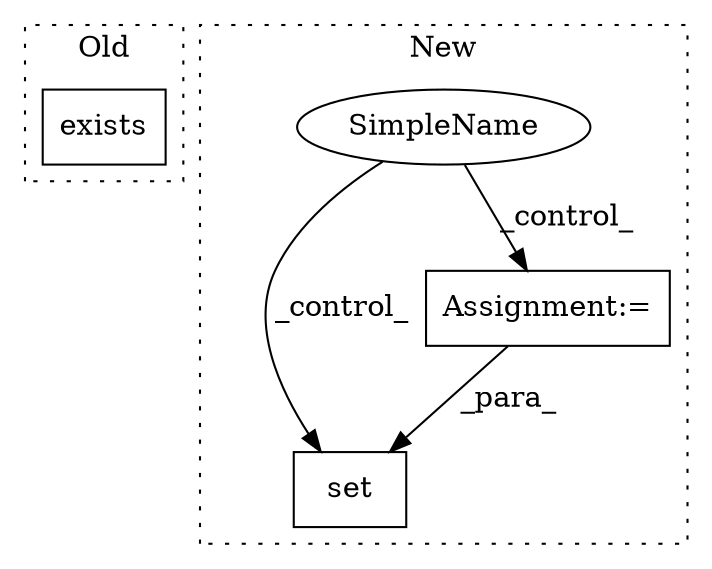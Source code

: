 digraph G {
subgraph cluster0 {
1 [label="exists" a="32" s="669,700" l="7,1" shape="box"];
label = "Old";
style="dotted";
}
subgraph cluster1 {
2 [label="set" a="32" s="1918,1943" l="4,1" shape="box"];
3 [label="SimpleName" a="42" s="" l="" shape="ellipse"];
4 [label="Assignment:=" a="7" s="610" l="9" shape="box"];
label = "New";
style="dotted";
}
3 -> 2 [label="_control_"];
3 -> 4 [label="_control_"];
4 -> 2 [label="_para_"];
}